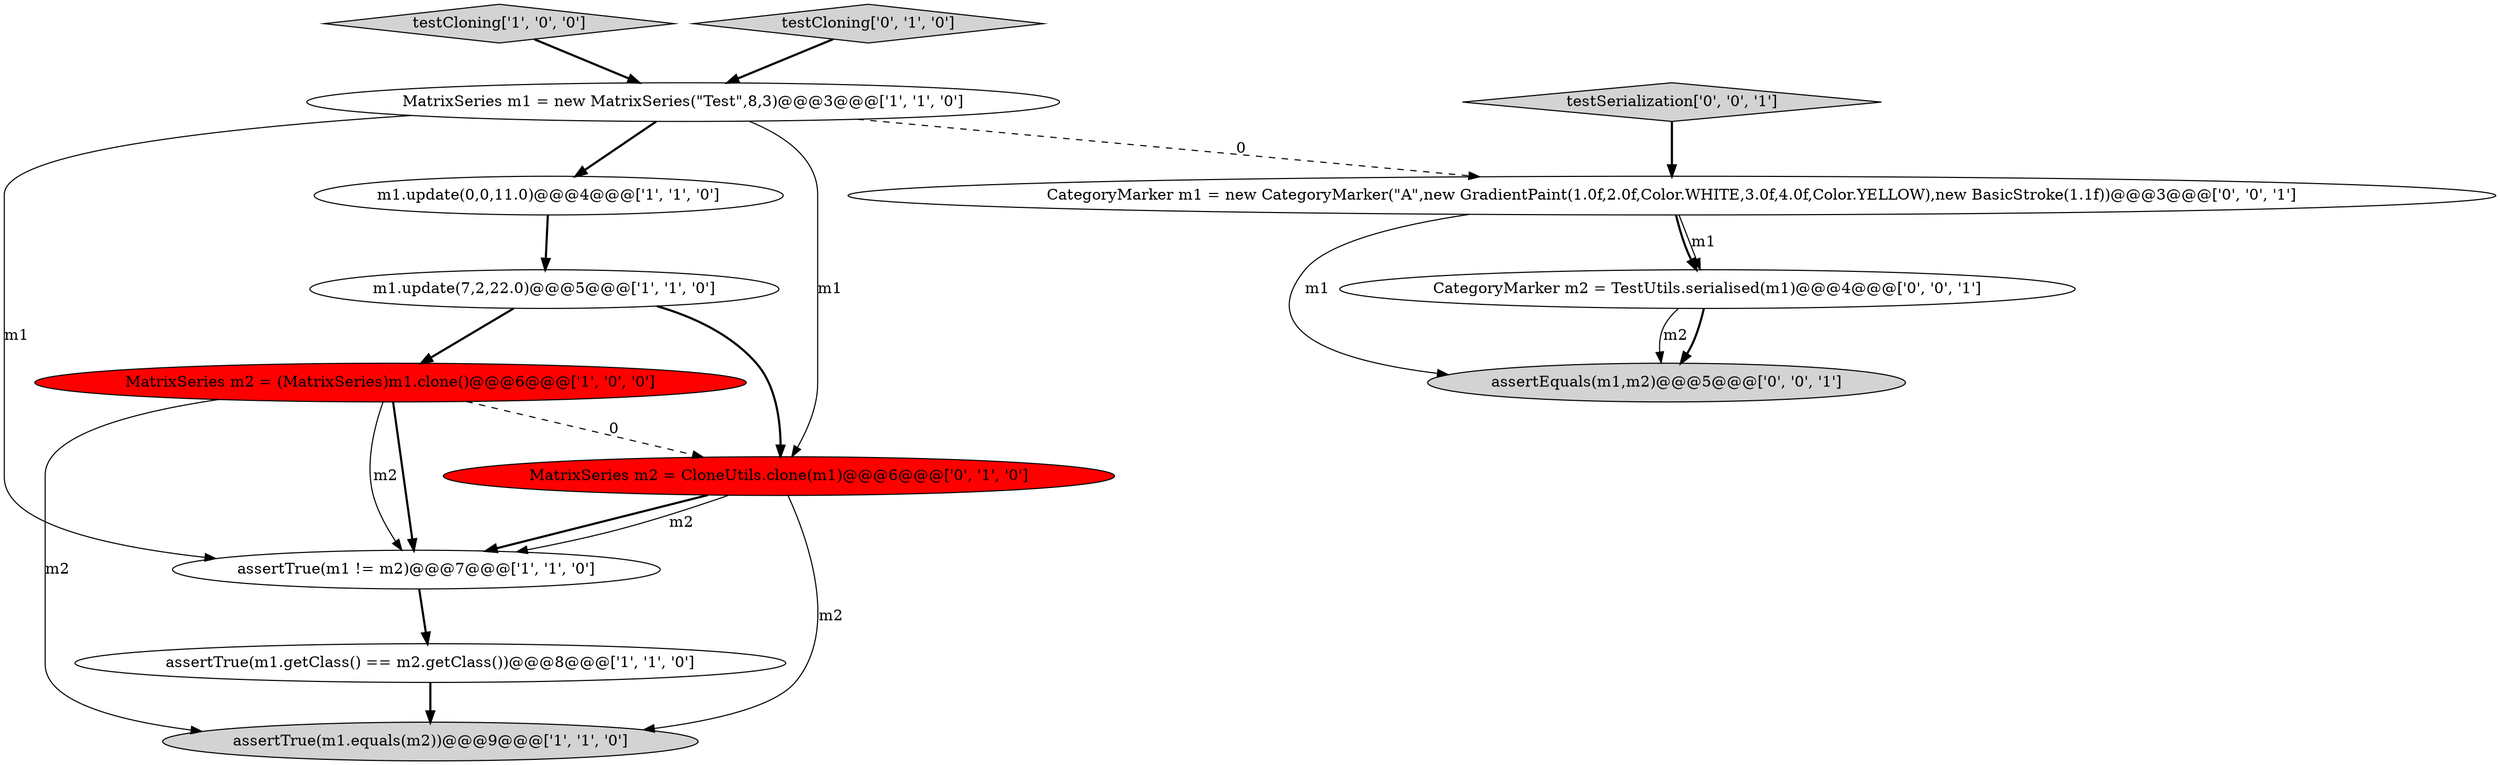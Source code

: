 digraph {
1 [style = filled, label = "testCloning['1', '0', '0']", fillcolor = lightgray, shape = diamond image = "AAA0AAABBB1BBB"];
6 [style = filled, label = "assertTrue(m1.equals(m2))@@@9@@@['1', '1', '0']", fillcolor = lightgray, shape = ellipse image = "AAA0AAABBB1BBB"];
0 [style = filled, label = "MatrixSeries m2 = (MatrixSeries)m1.clone()@@@6@@@['1', '0', '0']", fillcolor = red, shape = ellipse image = "AAA1AAABBB1BBB"];
2 [style = filled, label = "m1.update(7,2,22.0)@@@5@@@['1', '1', '0']", fillcolor = white, shape = ellipse image = "AAA0AAABBB1BBB"];
4 [style = filled, label = "assertTrue(m1 != m2)@@@7@@@['1', '1', '0']", fillcolor = white, shape = ellipse image = "AAA0AAABBB1BBB"];
3 [style = filled, label = "MatrixSeries m1 = new MatrixSeries(\"Test\",8,3)@@@3@@@['1', '1', '0']", fillcolor = white, shape = ellipse image = "AAA0AAABBB1BBB"];
7 [style = filled, label = "m1.update(0,0,11.0)@@@4@@@['1', '1', '0']", fillcolor = white, shape = ellipse image = "AAA0AAABBB1BBB"];
8 [style = filled, label = "testCloning['0', '1', '0']", fillcolor = lightgray, shape = diamond image = "AAA0AAABBB2BBB"];
11 [style = filled, label = "assertEquals(m1,m2)@@@5@@@['0', '0', '1']", fillcolor = lightgray, shape = ellipse image = "AAA0AAABBB3BBB"];
9 [style = filled, label = "MatrixSeries m2 = CloneUtils.clone(m1)@@@6@@@['0', '1', '0']", fillcolor = red, shape = ellipse image = "AAA1AAABBB2BBB"];
5 [style = filled, label = "assertTrue(m1.getClass() == m2.getClass())@@@8@@@['1', '1', '0']", fillcolor = white, shape = ellipse image = "AAA0AAABBB1BBB"];
13 [style = filled, label = "CategoryMarker m1 = new CategoryMarker(\"A\",new GradientPaint(1.0f,2.0f,Color.WHITE,3.0f,4.0f,Color.YELLOW),new BasicStroke(1.1f))@@@3@@@['0', '0', '1']", fillcolor = white, shape = ellipse image = "AAA0AAABBB3BBB"];
12 [style = filled, label = "CategoryMarker m2 = TestUtils.serialised(m1)@@@4@@@['0', '0', '1']", fillcolor = white, shape = ellipse image = "AAA0AAABBB3BBB"];
10 [style = filled, label = "testSerialization['0', '0', '1']", fillcolor = lightgray, shape = diamond image = "AAA0AAABBB3BBB"];
9->4 [style = bold, label=""];
8->3 [style = bold, label=""];
12->11 [style = bold, label=""];
1->3 [style = bold, label=""];
3->9 [style = solid, label="m1"];
2->9 [style = bold, label=""];
3->13 [style = dashed, label="0"];
13->12 [style = solid, label="m1"];
3->4 [style = solid, label="m1"];
2->0 [style = bold, label=""];
9->4 [style = solid, label="m2"];
13->12 [style = bold, label=""];
0->4 [style = solid, label="m2"];
5->6 [style = bold, label=""];
10->13 [style = bold, label=""];
3->7 [style = bold, label=""];
0->4 [style = bold, label=""];
7->2 [style = bold, label=""];
9->6 [style = solid, label="m2"];
0->9 [style = dashed, label="0"];
0->6 [style = solid, label="m2"];
4->5 [style = bold, label=""];
13->11 [style = solid, label="m1"];
12->11 [style = solid, label="m2"];
}

